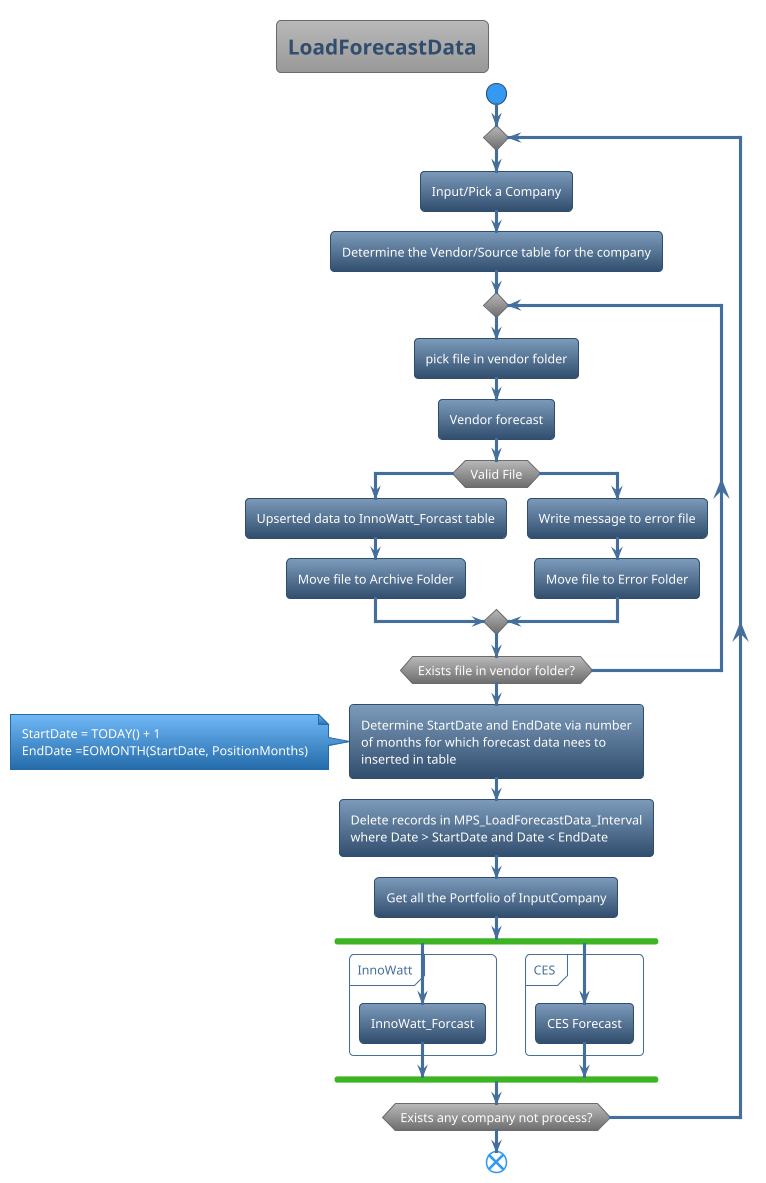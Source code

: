 @startuml MPS-139 MPS-85
!theme spacelab
title LoadForecastData
start
repeat
:Input/Pick a Company;
:Determine the Vendor/Source table for the company;
repeat
:pick file in vendor folder;
:Vendor forecast;
if (Valid File) then (yes)
:Upserted data to InnoWatt_Forcast table;
:Move file to Archive Folder;
else (no)
:Write message to error file;
:Move file to Error Folder;
endif
repeat while (Exists file in vendor folder?);
:Determine StartDate and EndDate via number
of months for which forecast data nees to
inserted in table;
note left
StartDate = TODAY() + 1
EndDate =EOMONTH(StartDate, PositionMonths)
end note
:Delete records in MPS_LoadForecastData_Interval
where Date > StartDate and Date < EndDate;
:Get all the Portfolio of InputCompany;
fork
partition "InnoWatt"{
:InnoWatt_Forcast;
}
fork again
partition "CES"{
:CES Forecast;
}
end fork
repeat while (Exists any company not process?);
end
@enduml


